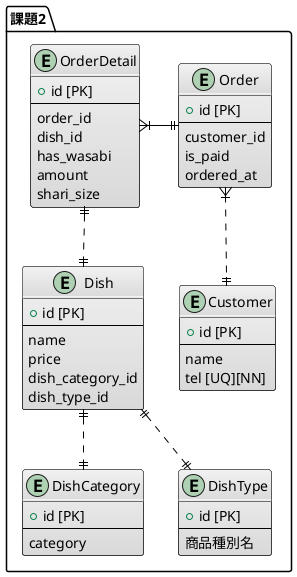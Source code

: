 @startuml


!define METAL #F2F2F2-D9D9D9

skinparam class {
    BackgroundColor METAL
    BorderColor Black
    ArrowColor Black
}

package "課題2" as problem01 {
    entity "Customer" as customer {
        + id [PK]
        --
          name 
          tel [UQ][NN]
    }

    entity "Order" as order {
        + id [PK]
        --
         customer_id 
         is_paid
         ordered_at
    }

    entity "OrderDetail" as order_detail {
        + id [PK]
        --
          order_id
          dish_id
          has_wasabi
          amount
          shari_size
    }

    entity "Dish" as dish {
        + id [PK]
        --
        name
        price
        dish_category_id
        dish_type_id
    }

    entity "DishCategory" as dish_category {
        + id [PK]
        --
        category
    }

    entity "DishType" as dish_type {
        + id [PK]
        --
        商品種別名
    }
}

order }|..|| customer
order ||-le-|{ order_detail
order_detail ||..|| dish
dish ||..||dish_category
dish ||..||dish_type

@enduml